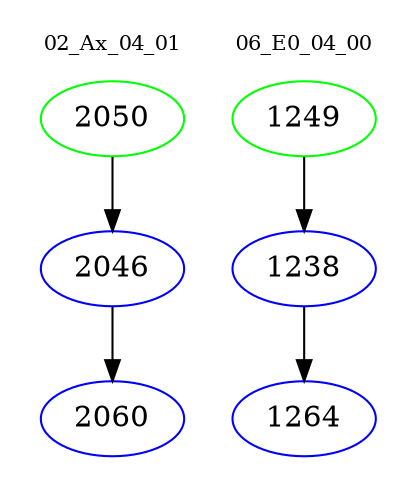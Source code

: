 digraph{
subgraph cluster_0 {
color = white
label = "02_Ax_04_01";
fontsize=10;
T0_2050 [label="2050", color="green"]
T0_2050 -> T0_2046 [color="black"]
T0_2046 [label="2046", color="blue"]
T0_2046 -> T0_2060 [color="black"]
T0_2060 [label="2060", color="blue"]
}
subgraph cluster_1 {
color = white
label = "06_E0_04_00";
fontsize=10;
T1_1249 [label="1249", color="green"]
T1_1249 -> T1_1238 [color="black"]
T1_1238 [label="1238", color="blue"]
T1_1238 -> T1_1264 [color="black"]
T1_1264 [label="1264", color="blue"]
}
}
